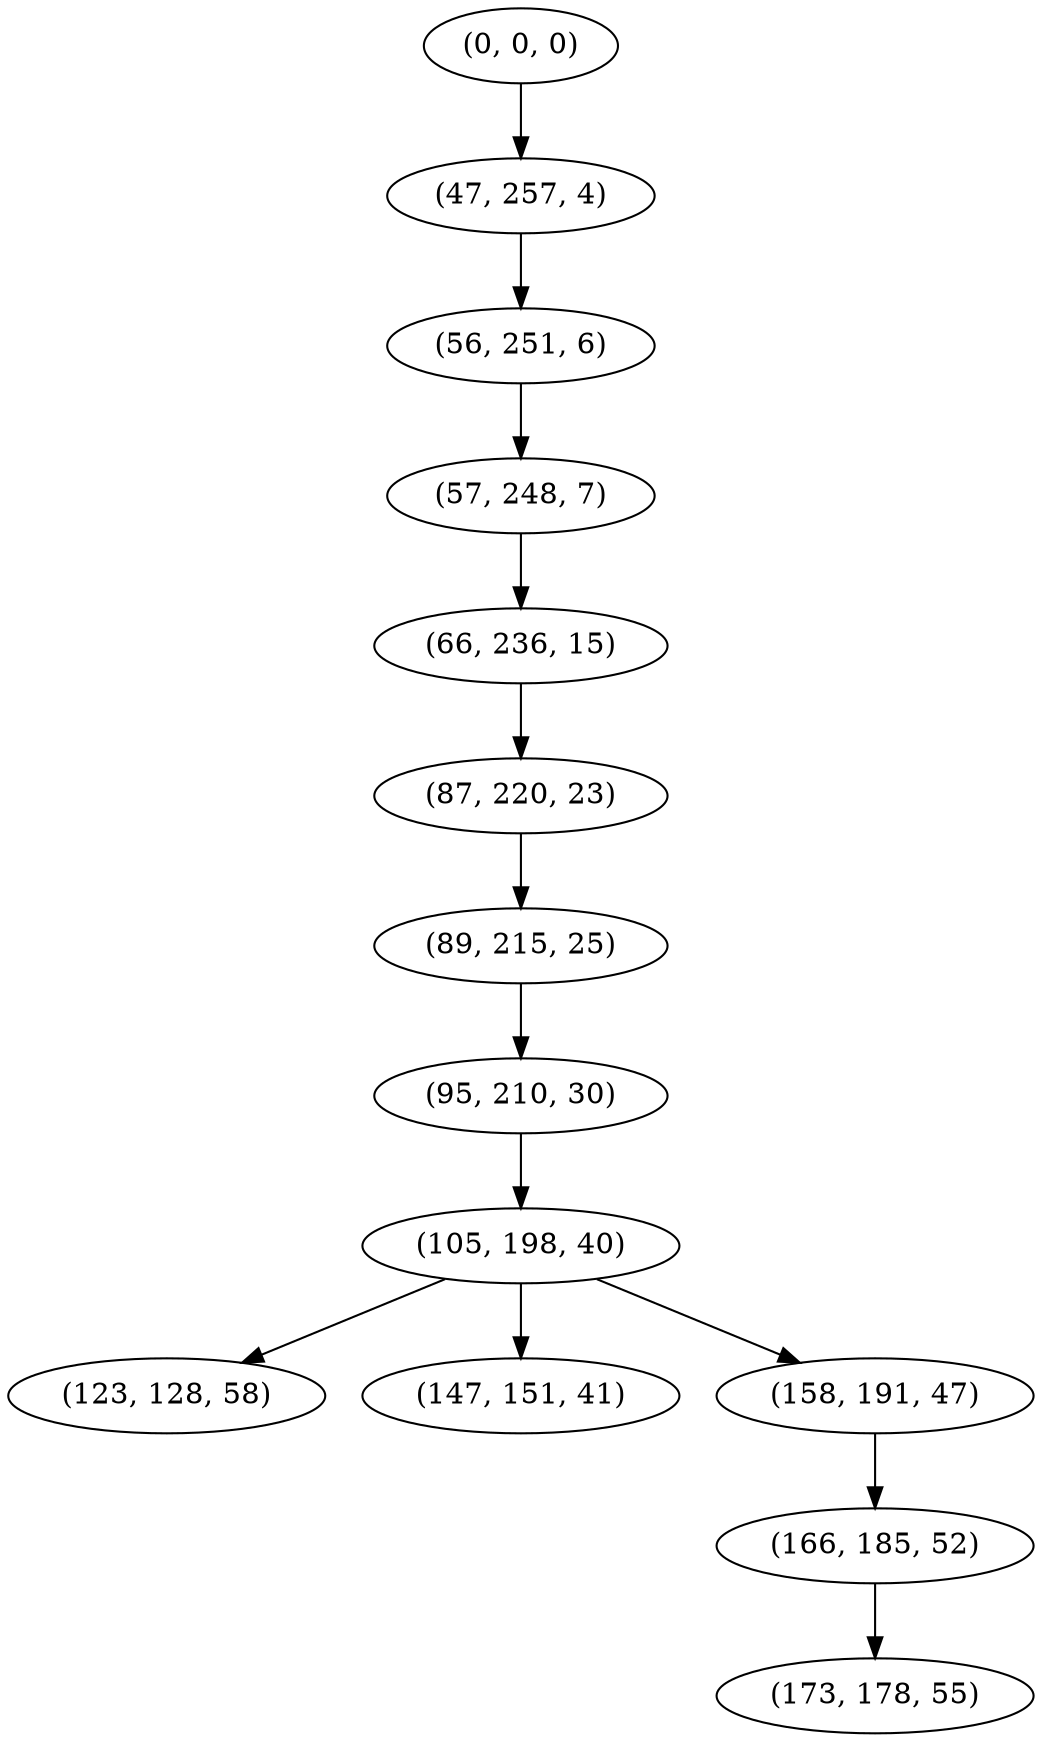 digraph tree {
    "(0, 0, 0)";
    "(47, 257, 4)";
    "(56, 251, 6)";
    "(57, 248, 7)";
    "(66, 236, 15)";
    "(87, 220, 23)";
    "(89, 215, 25)";
    "(95, 210, 30)";
    "(105, 198, 40)";
    "(123, 128, 58)";
    "(147, 151, 41)";
    "(158, 191, 47)";
    "(166, 185, 52)";
    "(173, 178, 55)";
    "(0, 0, 0)" -> "(47, 257, 4)";
    "(47, 257, 4)" -> "(56, 251, 6)";
    "(56, 251, 6)" -> "(57, 248, 7)";
    "(57, 248, 7)" -> "(66, 236, 15)";
    "(66, 236, 15)" -> "(87, 220, 23)";
    "(87, 220, 23)" -> "(89, 215, 25)";
    "(89, 215, 25)" -> "(95, 210, 30)";
    "(95, 210, 30)" -> "(105, 198, 40)";
    "(105, 198, 40)" -> "(123, 128, 58)";
    "(105, 198, 40)" -> "(147, 151, 41)";
    "(105, 198, 40)" -> "(158, 191, 47)";
    "(158, 191, 47)" -> "(166, 185, 52)";
    "(166, 185, 52)" -> "(173, 178, 55)";
}
